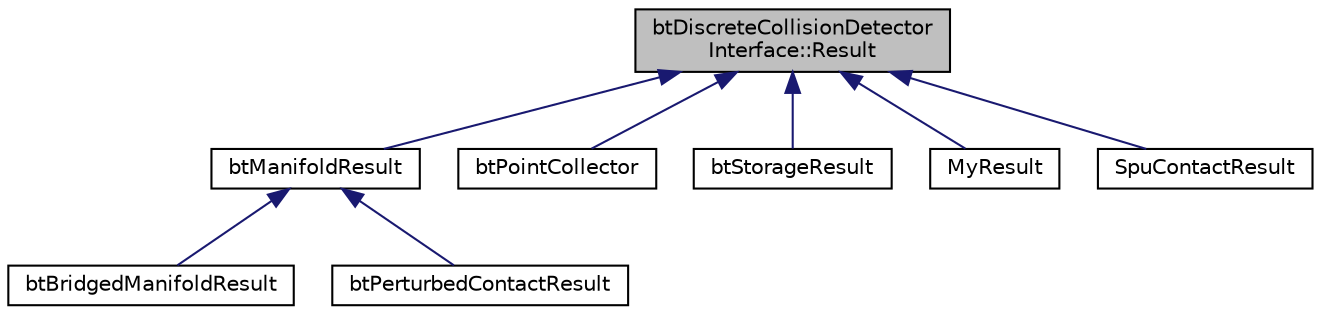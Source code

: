 digraph "btDiscreteCollisionDetectorInterface::Result"
{
  edge [fontname="Helvetica",fontsize="10",labelfontname="Helvetica",labelfontsize="10"];
  node [fontname="Helvetica",fontsize="10",shape=record];
  Node1 [label="btDiscreteCollisionDetector\lInterface::Result",height=0.2,width=0.4,color="black", fillcolor="grey75", style="filled", fontcolor="black"];
  Node1 -> Node2 [dir="back",color="midnightblue",fontsize="10",style="solid",fontname="Helvetica"];
  Node2 [label="btManifoldResult",height=0.2,width=0.4,color="black", fillcolor="white", style="filled",URL="$classbt_manifold_result.html",tooltip="btManifoldResult is a helper class to manage contact results. "];
  Node2 -> Node3 [dir="back",color="midnightblue",fontsize="10",style="solid",fontname="Helvetica"];
  Node3 [label="btBridgedManifoldResult",height=0.2,width=0.4,color="black", fillcolor="white", style="filled",URL="$structbt_bridged_manifold_result.html"];
  Node2 -> Node4 [dir="back",color="midnightblue",fontsize="10",style="solid",fontname="Helvetica"];
  Node4 [label="btPerturbedContactResult",height=0.2,width=0.4,color="black", fillcolor="white", style="filled",URL="$structbt_perturbed_contact_result.html"];
  Node1 -> Node5 [dir="back",color="midnightblue",fontsize="10",style="solid",fontname="Helvetica"];
  Node5 [label="btPointCollector",height=0.2,width=0.4,color="black", fillcolor="white", style="filled",URL="$structbt_point_collector.html"];
  Node1 -> Node6 [dir="back",color="midnightblue",fontsize="10",style="solid",fontname="Helvetica"];
  Node6 [label="btStorageResult",height=0.2,width=0.4,color="black", fillcolor="white", style="filled",URL="$structbt_storage_result.html"];
  Node1 -> Node7 [dir="back",color="midnightblue",fontsize="10",style="solid",fontname="Helvetica"];
  Node7 [label="MyResult",height=0.2,width=0.4,color="black", fillcolor="white", style="filled",URL="$struct_my_result.html"];
  Node1 -> Node8 [dir="back",color="midnightblue",fontsize="10",style="solid",fontname="Helvetica"];
  Node8 [label="SpuContactResult",height=0.2,width=0.4,color="black", fillcolor="white", style="filled",URL="$class_spu_contact_result.html"];
}
